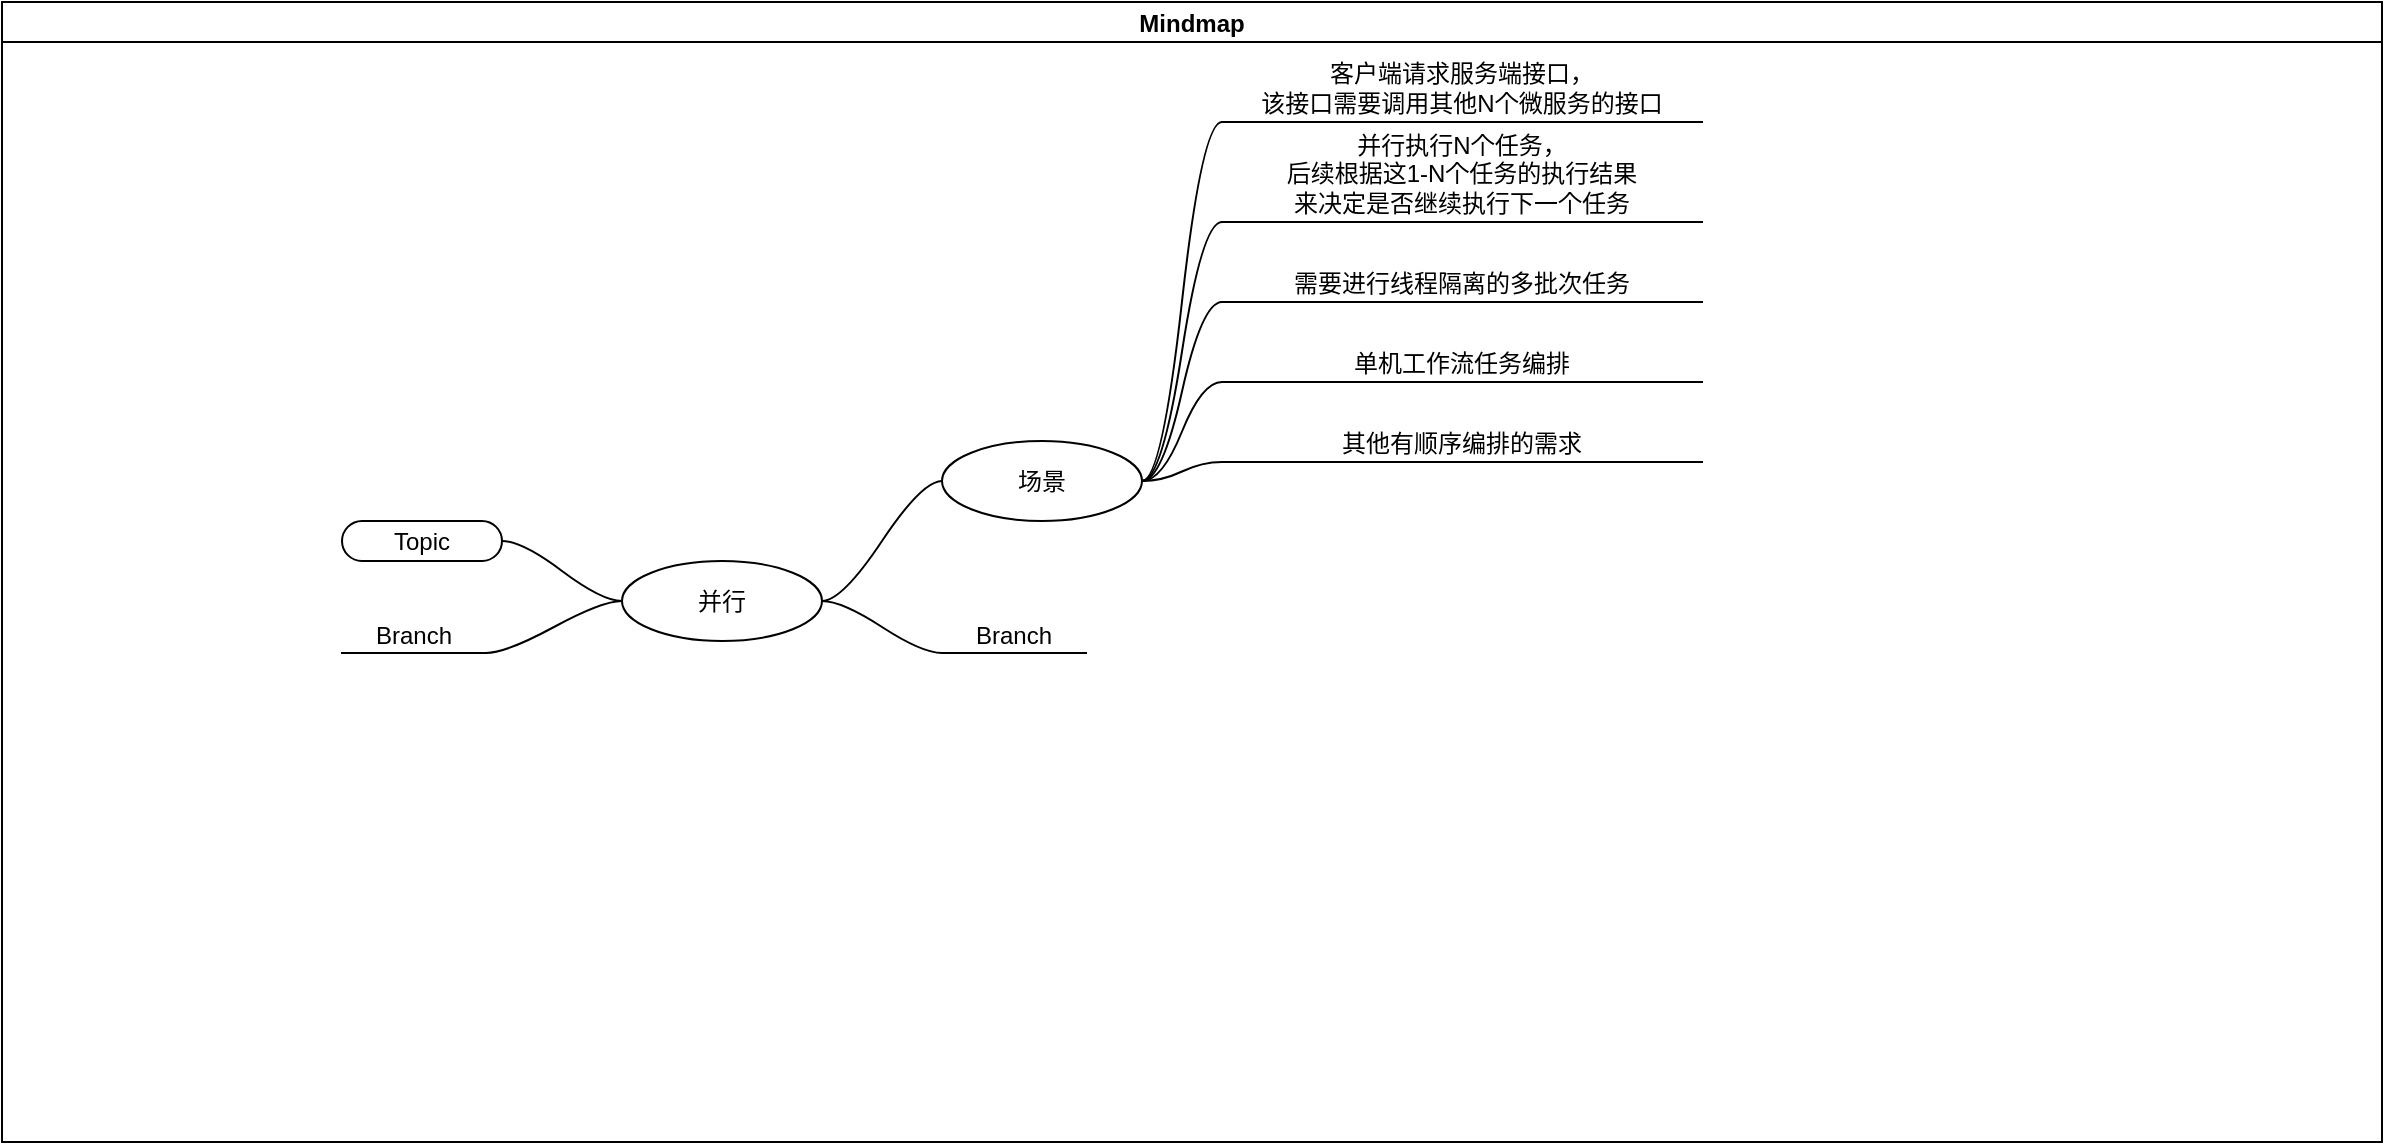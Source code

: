 <mxfile version="21.2.9" type="github">
  <diagram name="Page-1" id="1D4Jy_Kzfc-_KQnUi5Pj">
    <mxGraphModel dx="1434" dy="764" grid="1" gridSize="10" guides="1" tooltips="1" connect="1" arrows="1" fold="1" page="1" pageScale="1" pageWidth="827" pageHeight="1169" math="0" shadow="0">
      <root>
        <mxCell id="0" />
        <mxCell id="1" parent="0" />
        <mxCell id="olrDs6UU_9o6FzXW2mun-1" value="Mindmap" style="swimlane;startSize=20;horizontal=1;containerType=tree;" parent="1" vertex="1">
          <mxGeometry x="60" y="160" width="1190" height="570" as="geometry" />
        </mxCell>
        <mxCell id="olrDs6UU_9o6FzXW2mun-3" value="" style="edgeStyle=entityRelationEdgeStyle;startArrow=none;endArrow=none;segment=10;curved=1;sourcePerimeterSpacing=0;targetPerimeterSpacing=0;rounded=0;" parent="olrDs6UU_9o6FzXW2mun-1" source="olrDs6UU_9o6FzXW2mun-6" target="olrDs6UU_9o6FzXW2mun-8" edge="1">
          <mxGeometry relative="1" as="geometry" />
        </mxCell>
        <mxCell id="olrDs6UU_9o6FzXW2mun-4" value="" style="edgeStyle=entityRelationEdgeStyle;startArrow=none;endArrow=none;segment=10;curved=1;sourcePerimeterSpacing=0;targetPerimeterSpacing=0;rounded=0;" parent="olrDs6UU_9o6FzXW2mun-1" source="olrDs6UU_9o6FzXW2mun-6" target="olrDs6UU_9o6FzXW2mun-9" edge="1">
          <mxGeometry relative="1" as="geometry" />
        </mxCell>
        <mxCell id="olrDs6UU_9o6FzXW2mun-5" value="" style="edgeStyle=entityRelationEdgeStyle;startArrow=none;endArrow=none;segment=10;curved=1;sourcePerimeterSpacing=0;targetPerimeterSpacing=0;rounded=0;" parent="olrDs6UU_9o6FzXW2mun-1" source="olrDs6UU_9o6FzXW2mun-6" target="olrDs6UU_9o6FzXW2mun-10" edge="1">
          <mxGeometry relative="1" as="geometry" />
        </mxCell>
        <mxCell id="olrDs6UU_9o6FzXW2mun-6" value="并行" style="ellipse;whiteSpace=wrap;html=1;align=center;treeFolding=1;treeMoving=1;newEdgeStyle={&quot;edgeStyle&quot;:&quot;entityRelationEdgeStyle&quot;,&quot;startArrow&quot;:&quot;none&quot;,&quot;endArrow&quot;:&quot;none&quot;,&quot;segment&quot;:10,&quot;curved&quot;:1,&quot;sourcePerimeterSpacing&quot;:0,&quot;targetPerimeterSpacing&quot;:0};" parent="olrDs6UU_9o6FzXW2mun-1" vertex="1">
          <mxGeometry x="310" y="279.5" width="100" height="40" as="geometry" />
        </mxCell>
        <mxCell id="olrDs6UU_9o6FzXW2mun-8" value="Branch" style="whiteSpace=wrap;html=1;shape=partialRectangle;top=0;left=0;bottom=1;right=0;points=[[0,1],[1,1]];fillColor=none;align=center;verticalAlign=bottom;routingCenterY=0.5;snapToPoint=1;autosize=1;treeFolding=1;treeMoving=1;newEdgeStyle={&quot;edgeStyle&quot;:&quot;entityRelationEdgeStyle&quot;,&quot;startArrow&quot;:&quot;none&quot;,&quot;endArrow&quot;:&quot;none&quot;,&quot;segment&quot;:10,&quot;curved&quot;:1,&quot;sourcePerimeterSpacing&quot;:0,&quot;targetPerimeterSpacing&quot;:0};" parent="olrDs6UU_9o6FzXW2mun-1" vertex="1">
          <mxGeometry x="470" y="299.5" width="72" height="26" as="geometry" />
        </mxCell>
        <mxCell id="olrDs6UU_9o6FzXW2mun-9" value="Topic" style="whiteSpace=wrap;html=1;rounded=1;arcSize=50;align=center;verticalAlign=middle;strokeWidth=1;autosize=1;spacing=4;treeFolding=1;treeMoving=1;newEdgeStyle={&quot;edgeStyle&quot;:&quot;entityRelationEdgeStyle&quot;,&quot;startArrow&quot;:&quot;none&quot;,&quot;endArrow&quot;:&quot;none&quot;,&quot;segment&quot;:10,&quot;curved&quot;:1,&quot;sourcePerimeterSpacing&quot;:0,&quot;targetPerimeterSpacing&quot;:0};" parent="olrDs6UU_9o6FzXW2mun-1" vertex="1">
          <mxGeometry x="170" y="259.5" width="80" height="20" as="geometry" />
        </mxCell>
        <mxCell id="olrDs6UU_9o6FzXW2mun-10" value="Branch" style="whiteSpace=wrap;html=1;shape=partialRectangle;top=0;left=0;bottom=1;right=0;points=[[0,1],[1,1]];fillColor=none;align=center;verticalAlign=bottom;routingCenterY=0.5;snapToPoint=1;autosize=1;treeFolding=1;treeMoving=1;newEdgeStyle={&quot;edgeStyle&quot;:&quot;entityRelationEdgeStyle&quot;,&quot;startArrow&quot;:&quot;none&quot;,&quot;endArrow&quot;:&quot;none&quot;,&quot;segment&quot;:10,&quot;curved&quot;:1,&quot;sourcePerimeterSpacing&quot;:0,&quot;targetPerimeterSpacing&quot;:0};" parent="olrDs6UU_9o6FzXW2mun-1" vertex="1">
          <mxGeometry x="170" y="299.5" width="72" height="26" as="geometry" />
        </mxCell>
        <mxCell id="XoPoMl_EOouNB3CL7IEo-9" value="" style="edgeStyle=entityRelationEdgeStyle;rounded=0;orthogonalLoop=1;jettySize=auto;html=1;startArrow=none;endArrow=none;segment=10;curved=1;sourcePerimeterSpacing=0;targetPerimeterSpacing=0;" edge="1" source="olrDs6UU_9o6FzXW2mun-6" target="XoPoMl_EOouNB3CL7IEo-10" parent="olrDs6UU_9o6FzXW2mun-1">
          <mxGeometry relative="1" as="geometry" />
        </mxCell>
        <mxCell id="XoPoMl_EOouNB3CL7IEo-10" value="场景" style="ellipse;whiteSpace=wrap;html=1;align=center;treeFolding=1;treeMoving=1;newEdgeStyle={&quot;edgeStyle&quot;:&quot;entityRelationEdgeStyle&quot;,&quot;startArrow&quot;:&quot;none&quot;,&quot;endArrow&quot;:&quot;none&quot;,&quot;segment&quot;:10,&quot;curved&quot;:1,&quot;sourcePerimeterSpacing&quot;:0,&quot;targetPerimeterSpacing&quot;:0};" vertex="1" parent="olrDs6UU_9o6FzXW2mun-1">
          <mxGeometry x="470" y="219.5" width="100" height="40" as="geometry" />
        </mxCell>
        <mxCell id="XoPoMl_EOouNB3CL7IEo-16" value="客户端请求服务端接口，&lt;br style=&quot;border-color: var(--border-color);&quot;&gt;该接口需要调用其他N个微服务的接口" style="whiteSpace=wrap;html=1;shape=partialRectangle;top=0;left=0;bottom=1;right=0;points=[[0,1],[1,1]];fillColor=none;align=center;verticalAlign=bottom;routingCenterY=0.5;snapToPoint=1;recursiveResize=0;autosize=1;treeFolding=1;treeMoving=1;newEdgeStyle={&quot;edgeStyle&quot;:&quot;entityRelationEdgeStyle&quot;,&quot;startArrow&quot;:&quot;none&quot;,&quot;endArrow&quot;:&quot;none&quot;,&quot;segment&quot;:10,&quot;curved&quot;:1,&quot;sourcePerimeterSpacing&quot;:0,&quot;targetPerimeterSpacing&quot;:0};" vertex="1" parent="olrDs6UU_9o6FzXW2mun-1">
          <mxGeometry x="610" y="20" width="240" height="40" as="geometry" />
        </mxCell>
        <mxCell id="XoPoMl_EOouNB3CL7IEo-17" value="" style="edgeStyle=entityRelationEdgeStyle;startArrow=none;endArrow=none;segment=10;curved=1;sourcePerimeterSpacing=0;targetPerimeterSpacing=0;rounded=0;" edge="1" target="XoPoMl_EOouNB3CL7IEo-16" parent="olrDs6UU_9o6FzXW2mun-1" source="XoPoMl_EOouNB3CL7IEo-10">
          <mxGeometry x="622" y="145" width="80" height="20" as="geometry" />
        </mxCell>
        <mxCell id="XoPoMl_EOouNB3CL7IEo-18" value="" style="edgeStyle=entityRelationEdgeStyle;startArrow=none;endArrow=none;segment=10;curved=1;sourcePerimeterSpacing=0;targetPerimeterSpacing=0;rounded=0;" edge="1" target="XoPoMl_EOouNB3CL7IEo-19" source="XoPoMl_EOouNB3CL7IEo-10" parent="olrDs6UU_9o6FzXW2mun-1">
          <mxGeometry x="622" y="145" width="80" height="20" as="geometry">
            <mxPoint x="602" y="325" as="sourcePoint" />
          </mxGeometry>
        </mxCell>
        <mxCell id="XoPoMl_EOouNB3CL7IEo-19" value="并行执行N个任务，&lt;br style=&quot;border-color: var(--border-color);&quot;&gt;后续根据这1-N个任务的执行结果&lt;br style=&quot;border-color: var(--border-color);&quot;&gt;来决定是否继续执行下一个任务" style="whiteSpace=wrap;html=1;shape=partialRectangle;top=0;left=0;bottom=1;right=0;points=[[0,1],[1,1]];fillColor=none;align=center;verticalAlign=bottom;routingCenterY=0.5;snapToPoint=1;recursiveResize=0;autosize=1;treeFolding=1;treeMoving=1;newEdgeStyle={&quot;edgeStyle&quot;:&quot;entityRelationEdgeStyle&quot;,&quot;startArrow&quot;:&quot;none&quot;,&quot;endArrow&quot;:&quot;none&quot;,&quot;segment&quot;:10,&quot;curved&quot;:1,&quot;sourcePerimeterSpacing&quot;:0,&quot;targetPerimeterSpacing&quot;:0};" vertex="1" parent="olrDs6UU_9o6FzXW2mun-1">
          <mxGeometry x="610" y="50" width="240" height="60" as="geometry" />
        </mxCell>
        <mxCell id="XoPoMl_EOouNB3CL7IEo-20" value="" style="edgeStyle=entityRelationEdgeStyle;startArrow=none;endArrow=none;segment=10;curved=1;sourcePerimeterSpacing=0;targetPerimeterSpacing=0;rounded=0;" edge="1" target="XoPoMl_EOouNB3CL7IEo-21" source="XoPoMl_EOouNB3CL7IEo-10" parent="olrDs6UU_9o6FzXW2mun-1">
          <mxGeometry x="622" y="145" width="80" height="20" as="geometry">
            <mxPoint x="602" y="325" as="sourcePoint" />
          </mxGeometry>
        </mxCell>
        <mxCell id="XoPoMl_EOouNB3CL7IEo-21" value="需要进行线程隔离的多批次任务" style="whiteSpace=wrap;html=1;shape=partialRectangle;top=0;left=0;bottom=1;right=0;points=[[0,1],[1,1]];fillColor=none;align=center;verticalAlign=bottom;routingCenterY=0.5;snapToPoint=1;recursiveResize=0;autosize=1;treeFolding=1;treeMoving=1;newEdgeStyle={&quot;edgeStyle&quot;:&quot;entityRelationEdgeStyle&quot;,&quot;startArrow&quot;:&quot;none&quot;,&quot;endArrow&quot;:&quot;none&quot;,&quot;segment&quot;:10,&quot;curved&quot;:1,&quot;sourcePerimeterSpacing&quot;:0,&quot;targetPerimeterSpacing&quot;:0};" vertex="1" parent="olrDs6UU_9o6FzXW2mun-1">
          <mxGeometry x="610" y="120" width="240" height="30" as="geometry" />
        </mxCell>
        <mxCell id="XoPoMl_EOouNB3CL7IEo-22" value="" style="edgeStyle=entityRelationEdgeStyle;startArrow=none;endArrow=none;segment=10;curved=1;sourcePerimeterSpacing=0;targetPerimeterSpacing=0;rounded=0;" edge="1" target="XoPoMl_EOouNB3CL7IEo-23" source="XoPoMl_EOouNB3CL7IEo-10" parent="olrDs6UU_9o6FzXW2mun-1">
          <mxGeometry x="622" y="145" width="80" height="20" as="geometry">
            <mxPoint x="630" y="400" as="sourcePoint" />
          </mxGeometry>
        </mxCell>
        <mxCell id="XoPoMl_EOouNB3CL7IEo-23" value="单机工作流任务编排" style="whiteSpace=wrap;html=1;shape=partialRectangle;top=0;left=0;bottom=1;right=0;points=[[0,1],[1,1]];fillColor=none;align=center;verticalAlign=bottom;routingCenterY=0.5;snapToPoint=1;recursiveResize=0;autosize=1;treeFolding=1;treeMoving=1;newEdgeStyle={&quot;edgeStyle&quot;:&quot;entityRelationEdgeStyle&quot;,&quot;startArrow&quot;:&quot;none&quot;,&quot;endArrow&quot;:&quot;none&quot;,&quot;segment&quot;:10,&quot;curved&quot;:1,&quot;sourcePerimeterSpacing&quot;:0,&quot;targetPerimeterSpacing&quot;:0};" vertex="1" parent="olrDs6UU_9o6FzXW2mun-1">
          <mxGeometry x="610" y="160" width="240" height="30" as="geometry" />
        </mxCell>
        <mxCell id="XoPoMl_EOouNB3CL7IEo-24" value="" style="edgeStyle=entityRelationEdgeStyle;startArrow=none;endArrow=none;segment=10;curved=1;sourcePerimeterSpacing=0;targetPerimeterSpacing=0;rounded=0;" edge="1" target="XoPoMl_EOouNB3CL7IEo-25" source="XoPoMl_EOouNB3CL7IEo-10" parent="olrDs6UU_9o6FzXW2mun-1">
          <mxGeometry x="622" y="145" width="80" height="20" as="geometry">
            <mxPoint x="630" y="400" as="sourcePoint" />
          </mxGeometry>
        </mxCell>
        <mxCell id="XoPoMl_EOouNB3CL7IEo-25" value="其他有顺序编排的需求" style="whiteSpace=wrap;html=1;shape=partialRectangle;top=0;left=0;bottom=1;right=0;points=[[0,1],[1,1]];fillColor=none;align=center;verticalAlign=bottom;routingCenterY=0.5;snapToPoint=1;recursiveResize=0;autosize=1;treeFolding=1;treeMoving=1;newEdgeStyle={&quot;edgeStyle&quot;:&quot;entityRelationEdgeStyle&quot;,&quot;startArrow&quot;:&quot;none&quot;,&quot;endArrow&quot;:&quot;none&quot;,&quot;segment&quot;:10,&quot;curved&quot;:1,&quot;sourcePerimeterSpacing&quot;:0,&quot;targetPerimeterSpacing&quot;:0};" vertex="1" parent="olrDs6UU_9o6FzXW2mun-1">
          <mxGeometry x="610" y="200" width="240" height="30" as="geometry" />
        </mxCell>
      </root>
    </mxGraphModel>
  </diagram>
</mxfile>
